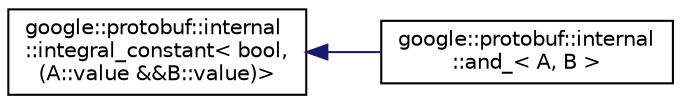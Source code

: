digraph "类继承关系图"
{
 // LATEX_PDF_SIZE
  edge [fontname="Helvetica",fontsize="10",labelfontname="Helvetica",labelfontsize="10"];
  node [fontname="Helvetica",fontsize="10",shape=record];
  rankdir="LR";
  Node0 [label="google::protobuf::internal\l::integral_constant\< bool,\l(A::value &&B::value)\>",height=0.2,width=0.4,color="black", fillcolor="white", style="filled",URL="$structgoogle_1_1protobuf_1_1internal_1_1integral__constant.html",tooltip=" "];
  Node0 -> Node1 [dir="back",color="midnightblue",fontsize="10",style="solid",fontname="Helvetica"];
  Node1 [label="google::protobuf::internal\l::and_\< A, B \>",height=0.2,width=0.4,color="black", fillcolor="white", style="filled",URL="$structgoogle_1_1protobuf_1_1internal_1_1and__.html",tooltip=" "];
}
